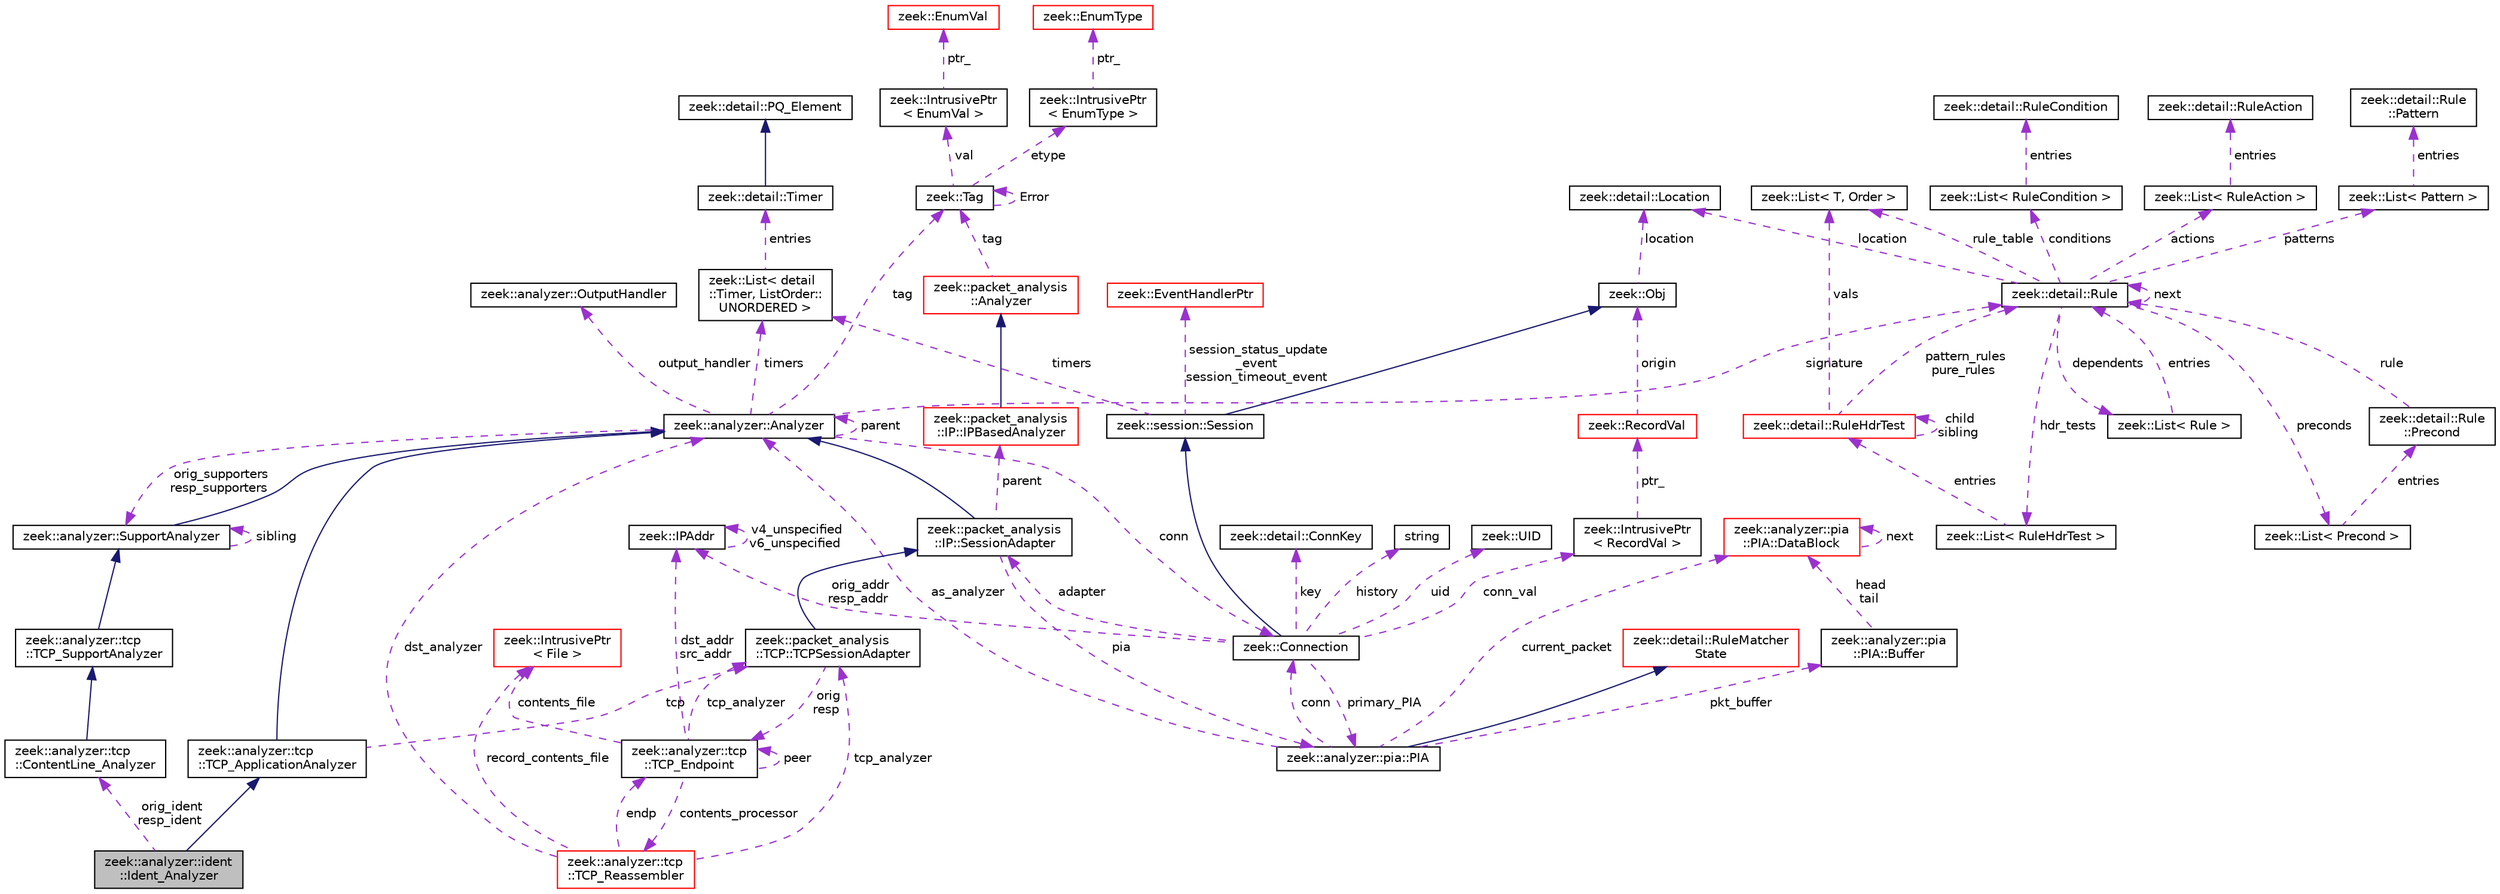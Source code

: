 digraph "zeek::analyzer::ident::Ident_Analyzer"
{
 // LATEX_PDF_SIZE
  edge [fontname="Helvetica",fontsize="10",labelfontname="Helvetica",labelfontsize="10"];
  node [fontname="Helvetica",fontsize="10",shape=record];
  Node1 [label="zeek::analyzer::ident\l::Ident_Analyzer",height=0.2,width=0.4,color="black", fillcolor="grey75", style="filled", fontcolor="black",tooltip=" "];
  Node2 -> Node1 [dir="back",color="midnightblue",fontsize="10",style="solid",fontname="Helvetica"];
  Node2 [label="zeek::analyzer::tcp\l::TCP_ApplicationAnalyzer",height=0.2,width=0.4,color="black", fillcolor="white", style="filled",URL="$df/d72/classzeek_1_1analyzer_1_1tcp_1_1TCP__ApplicationAnalyzer.html",tooltip=" "];
  Node3 -> Node2 [dir="back",color="midnightblue",fontsize="10",style="solid",fontname="Helvetica"];
  Node3 [label="zeek::analyzer::Analyzer",height=0.2,width=0.4,color="black", fillcolor="white", style="filled",URL="$d0/d4f/classzeek_1_1analyzer_1_1Analyzer.html",tooltip=" "];
  Node4 -> Node3 [dir="back",color="darkorchid3",fontsize="10",style="dashed",label=" tag" ,fontname="Helvetica"];
  Node4 [label="zeek::Tag",height=0.2,width=0.4,color="black", fillcolor="white", style="filled",URL="$d3/dd0/classzeek_1_1Tag.html",tooltip=" "];
  Node4 -> Node4 [dir="back",color="darkorchid3",fontsize="10",style="dashed",label=" Error" ,fontname="Helvetica"];
  Node5 -> Node4 [dir="back",color="darkorchid3",fontsize="10",style="dashed",label=" val" ,fontname="Helvetica"];
  Node5 [label="zeek::IntrusivePtr\l\< EnumVal \>",height=0.2,width=0.4,color="black", fillcolor="white", style="filled",URL="$d6/dba/classzeek_1_1IntrusivePtr.html",tooltip=" "];
  Node6 -> Node5 [dir="back",color="darkorchid3",fontsize="10",style="dashed",label=" ptr_" ,fontname="Helvetica"];
  Node6 [label="zeek::EnumVal",height=0.2,width=0.4,color="red", fillcolor="white", style="filled",URL="$dc/da0/classzeek_1_1EnumVal.html",tooltip=" "];
  Node15 -> Node4 [dir="back",color="darkorchid3",fontsize="10",style="dashed",label=" etype" ,fontname="Helvetica"];
  Node15 [label="zeek::IntrusivePtr\l\< EnumType \>",height=0.2,width=0.4,color="black", fillcolor="white", style="filled",URL="$d6/dba/classzeek_1_1IntrusivePtr.html",tooltip=" "];
  Node16 -> Node15 [dir="back",color="darkorchid3",fontsize="10",style="dashed",label=" ptr_" ,fontname="Helvetica"];
  Node16 [label="zeek::EnumType",height=0.2,width=0.4,color="red", fillcolor="white", style="filled",URL="$d4/d24/classzeek_1_1EnumType.html",tooltip=" "];
  Node17 -> Node3 [dir="back",color="darkorchid3",fontsize="10",style="dashed",label=" conn" ,fontname="Helvetica"];
  Node17 [label="zeek::Connection",height=0.2,width=0.4,color="black", fillcolor="white", style="filled",URL="$d0/d12/classzeek_1_1Connection.html",tooltip=" "];
  Node18 -> Node17 [dir="back",color="midnightblue",fontsize="10",style="solid",fontname="Helvetica"];
  Node18 [label="zeek::session::Session",height=0.2,width=0.4,color="black", fillcolor="white", style="filled",URL="$d0/dce/classzeek_1_1session_1_1Session.html",tooltip=" "];
  Node9 -> Node18 [dir="back",color="midnightblue",fontsize="10",style="solid",fontname="Helvetica"];
  Node9 [label="zeek::Obj",height=0.2,width=0.4,color="black", fillcolor="white", style="filled",URL="$dd/df1/classzeek_1_1Obj.html",tooltip=" "];
  Node10 -> Node9 [dir="back",color="darkorchid3",fontsize="10",style="dashed",label=" location" ,fontname="Helvetica"];
  Node10 [label="zeek::detail::Location",height=0.2,width=0.4,color="black", fillcolor="white", style="filled",URL="$d5/d1d/classzeek_1_1detail_1_1Location.html",tooltip=" "];
  Node19 -> Node18 [dir="back",color="darkorchid3",fontsize="10",style="dashed",label=" timers" ,fontname="Helvetica"];
  Node19 [label="zeek::List\< detail\l::Timer, ListOrder::\lUNORDERED \>",height=0.2,width=0.4,color="black", fillcolor="white", style="filled",URL="$d2/d8d/classzeek_1_1List.html",tooltip=" "];
  Node20 -> Node19 [dir="back",color="darkorchid3",fontsize="10",style="dashed",label=" entries" ,fontname="Helvetica"];
  Node20 [label="zeek::detail::Timer",height=0.2,width=0.4,color="black", fillcolor="white", style="filled",URL="$d1/da2/classzeek_1_1detail_1_1Timer.html",tooltip=" "];
  Node21 -> Node20 [dir="back",color="midnightblue",fontsize="10",style="solid",fontname="Helvetica"];
  Node21 [label="zeek::detail::PQ_Element",height=0.2,width=0.4,color="black", fillcolor="white", style="filled",URL="$df/d3d/classzeek_1_1detail_1_1PQ__Element.html",tooltip=" "];
  Node22 -> Node18 [dir="back",color="darkorchid3",fontsize="10",style="dashed",label=" session_status_update\l_event\nsession_timeout_event" ,fontname="Helvetica"];
  Node22 [label="zeek::EventHandlerPtr",height=0.2,width=0.4,color="red", fillcolor="white", style="filled",URL="$d7/dc7/classzeek_1_1EventHandlerPtr.html",tooltip=" "];
  Node34 -> Node17 [dir="back",color="darkorchid3",fontsize="10",style="dashed",label=" orig_addr\nresp_addr" ,fontname="Helvetica"];
  Node34 [label="zeek::IPAddr",height=0.2,width=0.4,color="black", fillcolor="white", style="filled",URL="$df/de6/classzeek_1_1IPAddr.html",tooltip=" "];
  Node34 -> Node34 [dir="back",color="darkorchid3",fontsize="10",style="dashed",label=" v4_unspecified\nv6_unspecified" ,fontname="Helvetica"];
  Node35 -> Node17 [dir="back",color="darkorchid3",fontsize="10",style="dashed",label=" conn_val" ,fontname="Helvetica"];
  Node35 [label="zeek::IntrusivePtr\l\< RecordVal \>",height=0.2,width=0.4,color="black", fillcolor="white", style="filled",URL="$d6/dba/classzeek_1_1IntrusivePtr.html",tooltip=" "];
  Node36 -> Node35 [dir="back",color="darkorchid3",fontsize="10",style="dashed",label=" ptr_" ,fontname="Helvetica"];
  Node36 [label="zeek::RecordVal",height=0.2,width=0.4,color="red", fillcolor="white", style="filled",URL="$d7/d7e/classzeek_1_1RecordVal.html",tooltip=" "];
  Node9 -> Node36 [dir="back",color="darkorchid3",fontsize="10",style="dashed",label=" origin" ,fontname="Helvetica"];
  Node38 -> Node17 [dir="back",color="darkorchid3",fontsize="10",style="dashed",label=" key" ,fontname="Helvetica"];
  Node38 [label="zeek::detail::ConnKey",height=0.2,width=0.4,color="black", fillcolor="white", style="filled",URL="$d6/dfc/classzeek_1_1detail_1_1ConnKey.html",tooltip=" "];
  Node14 -> Node17 [dir="back",color="darkorchid3",fontsize="10",style="dashed",label=" history" ,fontname="Helvetica"];
  Node14 [label="string",height=0.2,width=0.4,color="black", fillcolor="white", style="filled",tooltip=" "];
  Node39 -> Node17 [dir="back",color="darkorchid3",fontsize="10",style="dashed",label=" adapter" ,fontname="Helvetica"];
  Node39 [label="zeek::packet_analysis\l::IP::SessionAdapter",height=0.2,width=0.4,color="black", fillcolor="white", style="filled",URL="$d3/db4/classzeek_1_1packet__analysis_1_1IP_1_1SessionAdapter.html",tooltip=" "];
  Node3 -> Node39 [dir="back",color="midnightblue",fontsize="10",style="solid",fontname="Helvetica"];
  Node40 -> Node39 [dir="back",color="darkorchid3",fontsize="10",style="dashed",label=" parent" ,fontname="Helvetica"];
  Node40 [label="zeek::packet_analysis\l::IP::IPBasedAnalyzer",height=0.2,width=0.4,color="red", fillcolor="white", style="filled",URL="$df/d05/classzeek_1_1packet__analysis_1_1IP_1_1IPBasedAnalyzer.html",tooltip=" "];
  Node41 -> Node40 [dir="back",color="midnightblue",fontsize="10",style="solid",fontname="Helvetica"];
  Node41 [label="zeek::packet_analysis\l::Analyzer",height=0.2,width=0.4,color="red", fillcolor="white", style="filled",URL="$d0/db5/classzeek_1_1packet__analysis_1_1Analyzer.html",tooltip=" "];
  Node4 -> Node41 [dir="back",color="darkorchid3",fontsize="10",style="dashed",label=" tag" ,fontname="Helvetica"];
  Node43 -> Node39 [dir="back",color="darkorchid3",fontsize="10",style="dashed",label=" pia" ,fontname="Helvetica"];
  Node43 [label="zeek::analyzer::pia::PIA",height=0.2,width=0.4,color="black", fillcolor="white", style="filled",URL="$dc/d39/classzeek_1_1analyzer_1_1pia_1_1PIA.html",tooltip=" "];
  Node44 -> Node43 [dir="back",color="midnightblue",fontsize="10",style="solid",fontname="Helvetica"];
  Node44 [label="zeek::detail::RuleMatcher\lState",height=0.2,width=0.4,color="red", fillcolor="white", style="filled",URL="$d2/d5d/classzeek_1_1detail_1_1RuleMatcherState.html",tooltip=" "];
  Node76 -> Node43 [dir="back",color="darkorchid3",fontsize="10",style="dashed",label=" pkt_buffer" ,fontname="Helvetica"];
  Node76 [label="zeek::analyzer::pia\l::PIA::Buffer",height=0.2,width=0.4,color="black", fillcolor="white", style="filled",URL="$dc/d06/structzeek_1_1analyzer_1_1pia_1_1PIA_1_1Buffer.html",tooltip=" "];
  Node77 -> Node76 [dir="back",color="darkorchid3",fontsize="10",style="dashed",label=" head\ntail" ,fontname="Helvetica"];
  Node77 [label="zeek::analyzer::pia\l::PIA::DataBlock",height=0.2,width=0.4,color="red", fillcolor="white", style="filled",URL="$dc/d39/classzeek_1_1analyzer_1_1pia_1_1PIA.html#dd/df9/structzeek_1_1analyzer_1_1pia_1_1PIA_1_1DataBlock",tooltip=" "];
  Node77 -> Node77 [dir="back",color="darkorchid3",fontsize="10",style="dashed",label=" next" ,fontname="Helvetica"];
  Node3 -> Node43 [dir="back",color="darkorchid3",fontsize="10",style="dashed",label=" as_analyzer" ,fontname="Helvetica"];
  Node17 -> Node43 [dir="back",color="darkorchid3",fontsize="10",style="dashed",label=" conn" ,fontname="Helvetica"];
  Node77 -> Node43 [dir="back",color="darkorchid3",fontsize="10",style="dashed",label=" current_packet" ,fontname="Helvetica"];
  Node43 -> Node17 [dir="back",color="darkorchid3",fontsize="10",style="dashed",label=" primary_PIA" ,fontname="Helvetica"];
  Node81 -> Node17 [dir="back",color="darkorchid3",fontsize="10",style="dashed",label=" uid" ,fontname="Helvetica"];
  Node81 [label="zeek::UID",height=0.2,width=0.4,color="black", fillcolor="white", style="filled",URL="$db/dea/classzeek_1_1UID.html",tooltip=" "];
  Node3 -> Node3 [dir="back",color="darkorchid3",fontsize="10",style="dashed",label=" parent" ,fontname="Helvetica"];
  Node63 -> Node3 [dir="back",color="darkorchid3",fontsize="10",style="dashed",label=" signature" ,fontname="Helvetica"];
  Node63 [label="zeek::detail::Rule",height=0.2,width=0.4,color="black", fillcolor="white", style="filled",URL="$d2/d1d/classzeek_1_1detail_1_1Rule.html",tooltip=" "];
  Node57 -> Node63 [dir="back",color="darkorchid3",fontsize="10",style="dashed",label=" hdr_tests" ,fontname="Helvetica"];
  Node57 [label="zeek::List\< RuleHdrTest \>",height=0.2,width=0.4,color="black", fillcolor="white", style="filled",URL="$d2/d8d/classzeek_1_1List.html",tooltip=" "];
  Node58 -> Node57 [dir="back",color="darkorchid3",fontsize="10",style="dashed",label=" entries" ,fontname="Helvetica"];
  Node58 [label="zeek::detail::RuleHdrTest",height=0.2,width=0.4,color="red", fillcolor="white", style="filled",URL="$d4/d72/classzeek_1_1detail_1_1RuleHdrTest.html",tooltip=" "];
  Node31 -> Node58 [dir="back",color="darkorchid3",fontsize="10",style="dashed",label=" vals" ,fontname="Helvetica"];
  Node31 [label="zeek::List\< T, Order \>",height=0.2,width=0.4,color="black", fillcolor="white", style="filled",URL="$d2/d8d/classzeek_1_1List.html",tooltip=" "];
  Node63 -> Node58 [dir="back",color="darkorchid3",fontsize="10",style="dashed",label=" pattern_rules\npure_rules" ,fontname="Helvetica"];
  Node58 -> Node58 [dir="back",color="darkorchid3",fontsize="10",style="dashed",label=" child\nsibling" ,fontname="Helvetica"];
  Node64 -> Node63 [dir="back",color="darkorchid3",fontsize="10",style="dashed",label=" conditions" ,fontname="Helvetica"];
  Node64 [label="zeek::List\< RuleCondition \>",height=0.2,width=0.4,color="black", fillcolor="white", style="filled",URL="$d2/d8d/classzeek_1_1List.html",tooltip=" "];
  Node65 -> Node64 [dir="back",color="darkorchid3",fontsize="10",style="dashed",label=" entries" ,fontname="Helvetica"];
  Node65 [label="zeek::detail::RuleCondition",height=0.2,width=0.4,color="black", fillcolor="white", style="filled",URL="$d1/df4/classzeek_1_1detail_1_1RuleCondition.html",tooltip=" "];
  Node66 -> Node63 [dir="back",color="darkorchid3",fontsize="10",style="dashed",label=" actions" ,fontname="Helvetica"];
  Node66 [label="zeek::List\< RuleAction \>",height=0.2,width=0.4,color="black", fillcolor="white", style="filled",URL="$d2/d8d/classzeek_1_1List.html",tooltip=" "];
  Node67 -> Node66 [dir="back",color="darkorchid3",fontsize="10",style="dashed",label=" entries" ,fontname="Helvetica"];
  Node67 [label="zeek::detail::RuleAction",height=0.2,width=0.4,color="black", fillcolor="white", style="filled",URL="$d9/dec/classzeek_1_1detail_1_1RuleAction.html",tooltip=" "];
  Node68 -> Node63 [dir="back",color="darkorchid3",fontsize="10",style="dashed",label=" preconds" ,fontname="Helvetica"];
  Node68 [label="zeek::List\< Precond \>",height=0.2,width=0.4,color="black", fillcolor="white", style="filled",URL="$d2/d8d/classzeek_1_1List.html",tooltip=" "];
  Node69 -> Node68 [dir="back",color="darkorchid3",fontsize="10",style="dashed",label=" entries" ,fontname="Helvetica"];
  Node69 [label="zeek::detail::Rule\l::Precond",height=0.2,width=0.4,color="black", fillcolor="white", style="filled",URL="$d2/d1d/classzeek_1_1detail_1_1Rule.html#d3/d77/structzeek_1_1detail_1_1Rule_1_1Precond",tooltip=" "];
  Node63 -> Node69 [dir="back",color="darkorchid3",fontsize="10",style="dashed",label=" rule" ,fontname="Helvetica"];
  Node70 -> Node63 [dir="back",color="darkorchid3",fontsize="10",style="dashed",label=" dependents" ,fontname="Helvetica"];
  Node70 [label="zeek::List\< Rule \>",height=0.2,width=0.4,color="black", fillcolor="white", style="filled",URL="$d2/d8d/classzeek_1_1List.html",tooltip=" "];
  Node63 -> Node70 [dir="back",color="darkorchid3",fontsize="10",style="dashed",label=" entries" ,fontname="Helvetica"];
  Node71 -> Node63 [dir="back",color="darkorchid3",fontsize="10",style="dashed",label=" patterns" ,fontname="Helvetica"];
  Node71 [label="zeek::List\< Pattern \>",height=0.2,width=0.4,color="black", fillcolor="white", style="filled",URL="$d2/d8d/classzeek_1_1List.html",tooltip=" "];
  Node72 -> Node71 [dir="back",color="darkorchid3",fontsize="10",style="dashed",label=" entries" ,fontname="Helvetica"];
  Node72 [label="zeek::detail::Rule\l::Pattern",height=0.2,width=0.4,color="black", fillcolor="white", style="filled",URL="$d2/d1d/classzeek_1_1detail_1_1Rule.html#db/da5/structzeek_1_1detail_1_1Rule_1_1Pattern",tooltip=" "];
  Node63 -> Node63 [dir="back",color="darkorchid3",fontsize="10",style="dashed",label=" next" ,fontname="Helvetica"];
  Node10 -> Node63 [dir="back",color="darkorchid3",fontsize="10",style="dashed",label=" location" ,fontname="Helvetica"];
  Node31 -> Node63 [dir="back",color="darkorchid3",fontsize="10",style="dashed",label=" rule_table" ,fontname="Helvetica"];
  Node82 -> Node3 [dir="back",color="darkorchid3",fontsize="10",style="dashed",label=" output_handler" ,fontname="Helvetica"];
  Node82 [label="zeek::analyzer::OutputHandler",height=0.2,width=0.4,color="black", fillcolor="white", style="filled",URL="$db/d31/classzeek_1_1analyzer_1_1OutputHandler.html",tooltip=" "];
  Node83 -> Node3 [dir="back",color="darkorchid3",fontsize="10",style="dashed",label=" orig_supporters\nresp_supporters" ,fontname="Helvetica"];
  Node83 [label="zeek::analyzer::SupportAnalyzer",height=0.2,width=0.4,color="black", fillcolor="white", style="filled",URL="$d6/d22/classzeek_1_1analyzer_1_1SupportAnalyzer.html",tooltip=" "];
  Node3 -> Node83 [dir="back",color="midnightblue",fontsize="10",style="solid",fontname="Helvetica"];
  Node83 -> Node83 [dir="back",color="darkorchid3",fontsize="10",style="dashed",label=" sibling" ,fontname="Helvetica"];
  Node19 -> Node3 [dir="back",color="darkorchid3",fontsize="10",style="dashed",label=" timers" ,fontname="Helvetica"];
  Node84 -> Node2 [dir="back",color="darkorchid3",fontsize="10",style="dashed",label=" tcp" ,fontname="Helvetica"];
  Node84 [label="zeek::packet_analysis\l::TCP::TCPSessionAdapter",height=0.2,width=0.4,color="black", fillcolor="white", style="filled",URL="$d3/d6a/classzeek_1_1packet__analysis_1_1TCP_1_1TCPSessionAdapter.html",tooltip=" "];
  Node39 -> Node84 [dir="back",color="midnightblue",fontsize="10",style="solid",fontname="Helvetica"];
  Node85 -> Node84 [dir="back",color="darkorchid3",fontsize="10",style="dashed",label=" orig\nresp" ,fontname="Helvetica"];
  Node85 [label="zeek::analyzer::tcp\l::TCP_Endpoint",height=0.2,width=0.4,color="black", fillcolor="white", style="filled",URL="$de/d6c/classzeek_1_1analyzer_1_1tcp_1_1TCP__Endpoint.html",tooltip=" "];
  Node85 -> Node85 [dir="back",color="darkorchid3",fontsize="10",style="dashed",label=" peer" ,fontname="Helvetica"];
  Node86 -> Node85 [dir="back",color="darkorchid3",fontsize="10",style="dashed",label=" contents_processor" ,fontname="Helvetica"];
  Node86 [label="zeek::analyzer::tcp\l::TCP_Reassembler",height=0.2,width=0.4,color="red", fillcolor="white", style="filled",URL="$d8/db8/classzeek_1_1analyzer_1_1tcp_1_1TCP__Reassembler.html",tooltip=" "];
  Node85 -> Node86 [dir="back",color="darkorchid3",fontsize="10",style="dashed",label=" endp" ,fontname="Helvetica"];
  Node91 -> Node86 [dir="back",color="darkorchid3",fontsize="10",style="dashed",label=" record_contents_file" ,fontname="Helvetica"];
  Node91 [label="zeek::IntrusivePtr\l\< File \>",height=0.2,width=0.4,color="red", fillcolor="white", style="filled",URL="$d6/dba/classzeek_1_1IntrusivePtr.html",tooltip=" "];
  Node3 -> Node86 [dir="back",color="darkorchid3",fontsize="10",style="dashed",label=" dst_analyzer" ,fontname="Helvetica"];
  Node84 -> Node86 [dir="back",color="darkorchid3",fontsize="10",style="dashed",label=" tcp_analyzer" ,fontname="Helvetica"];
  Node84 -> Node85 [dir="back",color="darkorchid3",fontsize="10",style="dashed",label=" tcp_analyzer" ,fontname="Helvetica"];
  Node91 -> Node85 [dir="back",color="darkorchid3",fontsize="10",style="dashed",label=" contents_file" ,fontname="Helvetica"];
  Node34 -> Node85 [dir="back",color="darkorchid3",fontsize="10",style="dashed",label=" dst_addr\nsrc_addr" ,fontname="Helvetica"];
  Node94 -> Node1 [dir="back",color="darkorchid3",fontsize="10",style="dashed",label=" orig_ident\nresp_ident" ,fontname="Helvetica"];
  Node94 [label="zeek::analyzer::tcp\l::ContentLine_Analyzer",height=0.2,width=0.4,color="black", fillcolor="white", style="filled",URL="$de/de3/classzeek_1_1analyzer_1_1tcp_1_1ContentLine__Analyzer.html",tooltip=" "];
  Node95 -> Node94 [dir="back",color="midnightblue",fontsize="10",style="solid",fontname="Helvetica"];
  Node95 [label="zeek::analyzer::tcp\l::TCP_SupportAnalyzer",height=0.2,width=0.4,color="black", fillcolor="white", style="filled",URL="$d8/d52/classzeek_1_1analyzer_1_1tcp_1_1TCP__SupportAnalyzer.html",tooltip=" "];
  Node83 -> Node95 [dir="back",color="midnightblue",fontsize="10",style="solid",fontname="Helvetica"];
}
